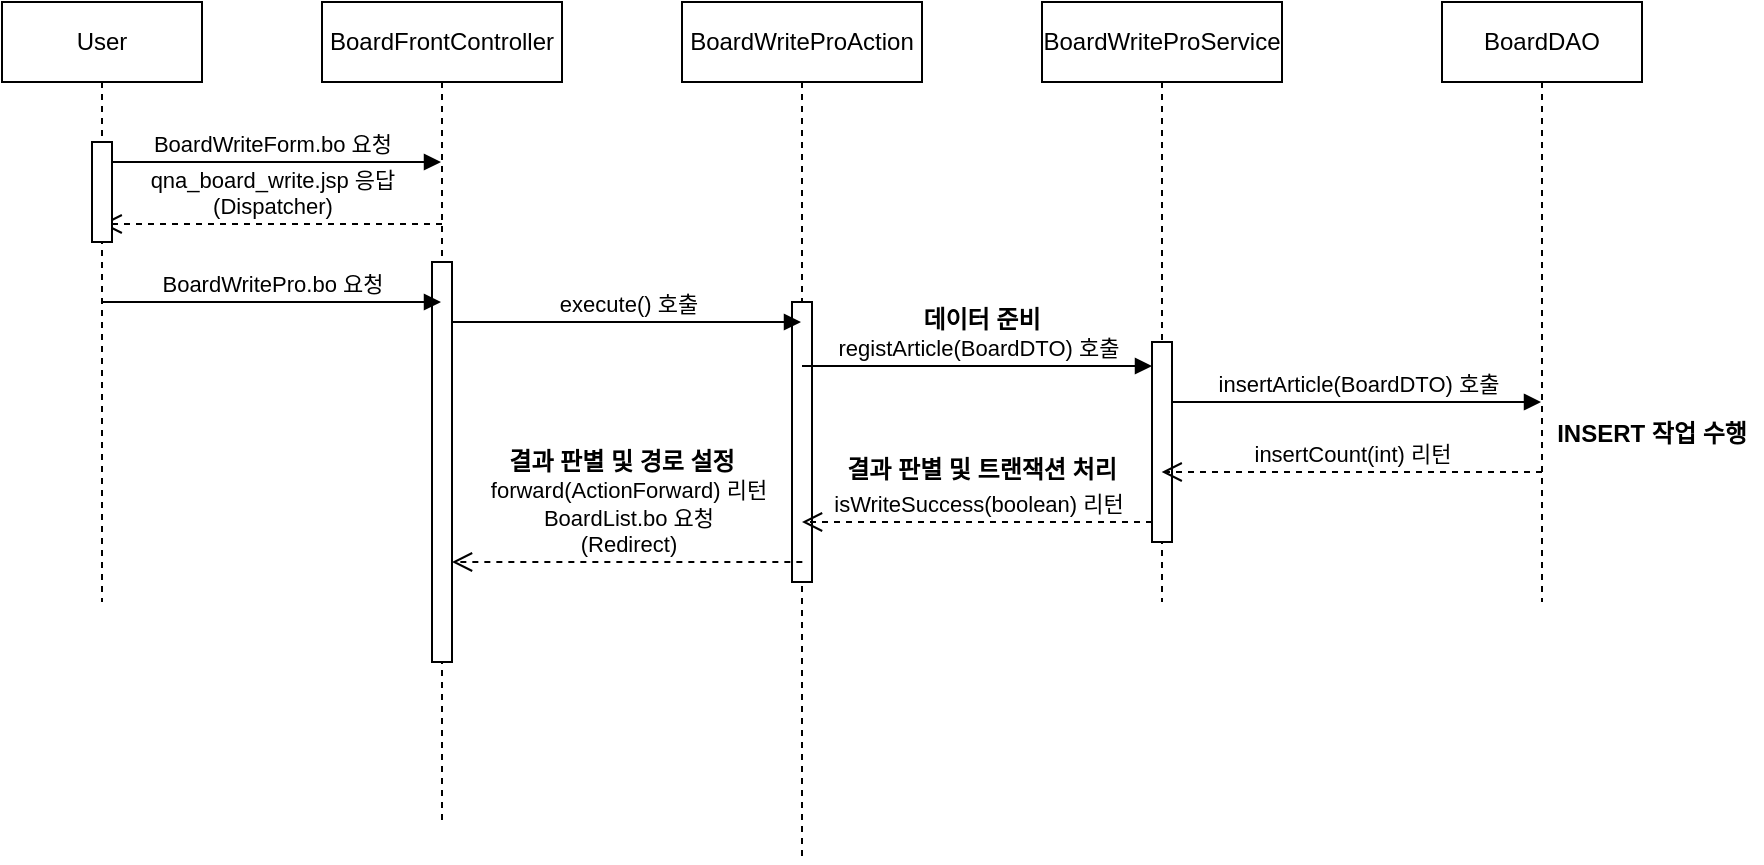 <mxfile version="18.0.8" type="device"><diagram id="M-XqUVomb9jVCHr99B2m" name="Page-1"><mxGraphModel dx="948" dy="508" grid="1" gridSize="10" guides="1" tooltips="1" connect="1" arrows="1" fold="1" page="1" pageScale="1" pageWidth="1169" pageHeight="827" math="0" shadow="0"><root><mxCell id="0"/><mxCell id="1" parent="0"/><mxCell id="Eelp9RkhMzqozezKhvMO-1" value="BoardWriteProAction" style="shape=umlLifeline;perimeter=lifelinePerimeter;whiteSpace=wrap;html=1;container=1;collapsible=0;recursiveResize=0;outlineConnect=0;" vertex="1" parent="1"><mxGeometry x="340" y="30" width="120" height="430" as="geometry"/></mxCell><mxCell id="Eelp9RkhMzqozezKhvMO-13" value="" style="html=1;points=[];perimeter=orthogonalPerimeter;" vertex="1" parent="Eelp9RkhMzqozezKhvMO-1"><mxGeometry x="55" y="150" width="10" height="140" as="geometry"/></mxCell><mxCell id="Eelp9RkhMzqozezKhvMO-2" value="BoardFrontController" style="shape=umlLifeline;perimeter=lifelinePerimeter;whiteSpace=wrap;html=1;container=1;collapsible=0;recursiveResize=0;outlineConnect=0;" vertex="1" parent="1"><mxGeometry x="160" y="30" width="120" height="410" as="geometry"/></mxCell><mxCell id="Eelp9RkhMzqozezKhvMO-5" value="qna_board_write.jsp 응답&lt;br&gt;(Dispatcher)" style="html=1;verticalAlign=bottom;endArrow=open;dashed=1;endSize=8;rounded=0;" edge="1" parent="Eelp9RkhMzqozezKhvMO-2"><mxGeometry relative="1" as="geometry"><mxPoint x="60" y="111" as="sourcePoint"/><mxPoint x="-110.167" y="111" as="targetPoint"/></mxGeometry></mxCell><mxCell id="Eelp9RkhMzqozezKhvMO-9" value="" style="html=1;points=[];perimeter=orthogonalPerimeter;" vertex="1" parent="Eelp9RkhMzqozezKhvMO-2"><mxGeometry x="55" y="130" width="10" height="200" as="geometry"/></mxCell><mxCell id="Eelp9RkhMzqozezKhvMO-10" value="execute() 호출" style="html=1;verticalAlign=bottom;endArrow=block;rounded=0;" edge="1" parent="Eelp9RkhMzqozezKhvMO-2" target="Eelp9RkhMzqozezKhvMO-1"><mxGeometry width="80" relative="1" as="geometry"><mxPoint x="65" y="160" as="sourcePoint"/><mxPoint x="145" y="160" as="targetPoint"/></mxGeometry></mxCell><mxCell id="Eelp9RkhMzqozezKhvMO-24" value="forward(ActionForward) 리턴&lt;br&gt;BoardList.bo 요청&lt;br&gt;(Redirect)" style="html=1;verticalAlign=bottom;endArrow=open;dashed=1;endSize=8;rounded=0;" edge="1" parent="Eelp9RkhMzqozezKhvMO-2"><mxGeometry relative="1" as="geometry"><mxPoint x="240.17" y="280" as="sourcePoint"/><mxPoint x="65.003" y="280" as="targetPoint"/></mxGeometry></mxCell><mxCell id="Eelp9RkhMzqozezKhvMO-3" value="User" style="shape=umlLifeline;perimeter=lifelinePerimeter;whiteSpace=wrap;html=1;container=1;collapsible=0;recursiveResize=0;outlineConnect=0;" vertex="1" parent="1"><mxGeometry y="30" width="100" height="300" as="geometry"/></mxCell><mxCell id="Eelp9RkhMzqozezKhvMO-4" value="BoardWriteForm.bo 요청" style="html=1;verticalAlign=bottom;endArrow=block;rounded=0;" edge="1" parent="Eelp9RkhMzqozezKhvMO-3" target="Eelp9RkhMzqozezKhvMO-2"><mxGeometry width="80" relative="1" as="geometry"><mxPoint x="50" y="80" as="sourcePoint"/><mxPoint x="130" y="80" as="targetPoint"/></mxGeometry></mxCell><mxCell id="Eelp9RkhMzqozezKhvMO-6" value="BoardWritePro.bo 요청" style="html=1;verticalAlign=bottom;endArrow=block;rounded=0;" edge="1" parent="Eelp9RkhMzqozezKhvMO-3"><mxGeometry width="80" relative="1" as="geometry"><mxPoint x="50" y="150" as="sourcePoint"/><mxPoint x="219.5" y="150" as="targetPoint"/></mxGeometry></mxCell><mxCell id="Eelp9RkhMzqozezKhvMO-8" value="" style="html=1;points=[];perimeter=orthogonalPerimeter;" vertex="1" parent="Eelp9RkhMzqozezKhvMO-3"><mxGeometry x="45" y="70" width="10" height="50" as="geometry"/></mxCell><mxCell id="Eelp9RkhMzqozezKhvMO-11" value="BoardWriteProService" style="shape=umlLifeline;perimeter=lifelinePerimeter;whiteSpace=wrap;html=1;container=1;collapsible=0;recursiveResize=0;outlineConnect=0;" vertex="1" parent="1"><mxGeometry x="520" y="30" width="120" height="300" as="geometry"/></mxCell><mxCell id="Eelp9RkhMzqozezKhvMO-15" value="" style="html=1;points=[];perimeter=orthogonalPerimeter;" vertex="1" parent="Eelp9RkhMzqozezKhvMO-11"><mxGeometry x="55" y="170" width="10" height="100" as="geometry"/></mxCell><mxCell id="Eelp9RkhMzqozezKhvMO-16" value="insertArticle(BoardDTO) 호출" style="html=1;verticalAlign=bottom;endArrow=block;rounded=0;" edge="1" parent="Eelp9RkhMzqozezKhvMO-11" target="Eelp9RkhMzqozezKhvMO-12"><mxGeometry width="80" relative="1" as="geometry"><mxPoint x="65" y="200" as="sourcePoint"/><mxPoint x="145" y="200" as="targetPoint"/></mxGeometry></mxCell><mxCell id="Eelp9RkhMzqozezKhvMO-20" value="isWriteSuccess(boolean) 리턴" style="html=1;verticalAlign=bottom;endArrow=open;dashed=1;endSize=8;rounded=0;" edge="1" parent="Eelp9RkhMzqozezKhvMO-11" target="Eelp9RkhMzqozezKhvMO-1"><mxGeometry relative="1" as="geometry"><mxPoint x="55" y="260" as="sourcePoint"/><mxPoint x="-25" y="260" as="targetPoint"/></mxGeometry></mxCell><mxCell id="Eelp9RkhMzqozezKhvMO-12" value="BoardDAO" style="shape=umlLifeline;perimeter=lifelinePerimeter;whiteSpace=wrap;html=1;container=1;collapsible=0;recursiveResize=0;outlineConnect=0;" vertex="1" parent="1"><mxGeometry x="720" y="30" width="100" height="300" as="geometry"/></mxCell><mxCell id="Eelp9RkhMzqozezKhvMO-19" value="insertCount(int) 리턴" style="html=1;verticalAlign=bottom;endArrow=open;dashed=1;endSize=8;rounded=0;" edge="1" parent="Eelp9RkhMzqozezKhvMO-12"><mxGeometry relative="1" as="geometry"><mxPoint x="50" y="235" as="sourcePoint"/><mxPoint x="-140.167" y="235" as="targetPoint"/></mxGeometry></mxCell><mxCell id="Eelp9RkhMzqozezKhvMO-14" value="registArticle(BoardDTO) 호출" style="html=1;verticalAlign=bottom;endArrow=block;rounded=0;" edge="1" parent="1" target="Eelp9RkhMzqozezKhvMO-15"><mxGeometry width="80" relative="1" as="geometry"><mxPoint x="400" y="212" as="sourcePoint"/><mxPoint x="579.5" y="212" as="targetPoint"/></mxGeometry></mxCell><mxCell id="Eelp9RkhMzqozezKhvMO-17" value="데이터 준비" style="text;align=center;fontStyle=1;verticalAlign=middle;spacingLeft=3;spacingRight=3;strokeColor=none;rotatable=0;points=[[0,0.5],[1,0.5]];portConstraint=eastwest;" vertex="1" parent="1"><mxGeometry x="450" y="175" width="80" height="26" as="geometry"/></mxCell><mxCell id="Eelp9RkhMzqozezKhvMO-18" value="INSERT 작업 수행" style="text;align=center;fontStyle=1;verticalAlign=middle;spacingLeft=3;spacingRight=3;strokeColor=none;rotatable=0;points=[[0,0.5],[1,0.5]];portConstraint=eastwest;" vertex="1" parent="1"><mxGeometry x="770" y="232" width="110" height="26" as="geometry"/></mxCell><mxCell id="Eelp9RkhMzqozezKhvMO-21" value="결과 판별 및 트랜잭션 처리" style="text;align=center;fontStyle=1;verticalAlign=middle;spacingLeft=3;spacingRight=3;strokeColor=none;rotatable=0;points=[[0,0.5],[1,0.5]];portConstraint=eastwest;" vertex="1" parent="1"><mxGeometry x="450" y="250" width="80" height="26" as="geometry"/></mxCell><mxCell id="Eelp9RkhMzqozezKhvMO-25" value="결과 판별 및 경로 설정" style="text;align=center;fontStyle=1;verticalAlign=middle;spacingLeft=3;spacingRight=3;strokeColor=none;rotatable=0;points=[[0,0.5],[1,0.5]];portConstraint=eastwest;" vertex="1" parent="1"><mxGeometry x="270" y="246" width="80" height="26" as="geometry"/></mxCell></root></mxGraphModel></diagram></mxfile>